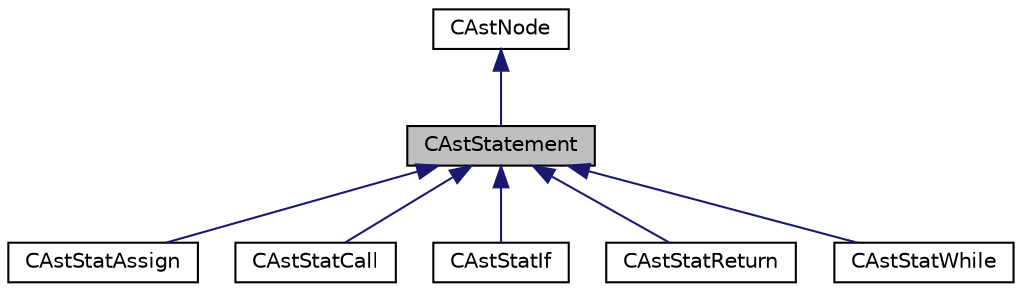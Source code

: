 digraph "CAstStatement"
{
  edge [fontname="Helvetica",fontsize="10",labelfontname="Helvetica",labelfontsize="10"];
  node [fontname="Helvetica",fontsize="10",shape=record];
  Node0 [label="CAstStatement",height=0.2,width=0.4,color="black", fillcolor="grey75", style="filled", fontcolor="black"];
  Node1 -> Node0 [dir="back",color="midnightblue",fontsize="10",style="solid",fontname="Helvetica"];
  Node1 [label="CAstNode",height=0.2,width=0.4,color="black", fillcolor="white", style="filled",URL="$classCAstNode.html",tooltip="AST base node. "];
  Node0 -> Node2 [dir="back",color="midnightblue",fontsize="10",style="solid",fontname="Helvetica"];
  Node2 [label="CAstStatAssign",height=0.2,width=0.4,color="black", fillcolor="white", style="filled",URL="$classCAstStatAssign.html",tooltip="AST assignment statement node. "];
  Node0 -> Node3 [dir="back",color="midnightblue",fontsize="10",style="solid",fontname="Helvetica"];
  Node3 [label="CAstStatCall",height=0.2,width=0.4,color="black", fillcolor="white", style="filled",URL="$classCAstStatCall.html",tooltip="AST procedure call statement node. "];
  Node0 -> Node4 [dir="back",color="midnightblue",fontsize="10",style="solid",fontname="Helvetica"];
  Node4 [label="CAstStatIf",height=0.2,width=0.4,color="black", fillcolor="white", style="filled",URL="$classCAstStatIf.html",tooltip="AST if-else statement node. "];
  Node0 -> Node5 [dir="back",color="midnightblue",fontsize="10",style="solid",fontname="Helvetica"];
  Node5 [label="CAstStatReturn",height=0.2,width=0.4,color="black", fillcolor="white", style="filled",URL="$classCAstStatReturn.html",tooltip="AST return statement node. "];
  Node0 -> Node6 [dir="back",color="midnightblue",fontsize="10",style="solid",fontname="Helvetica"];
  Node6 [label="CAstStatWhile",height=0.2,width=0.4,color="black", fillcolor="white", style="filled",URL="$classCAstStatWhile.html",tooltip="AST while statement node. "];
}
